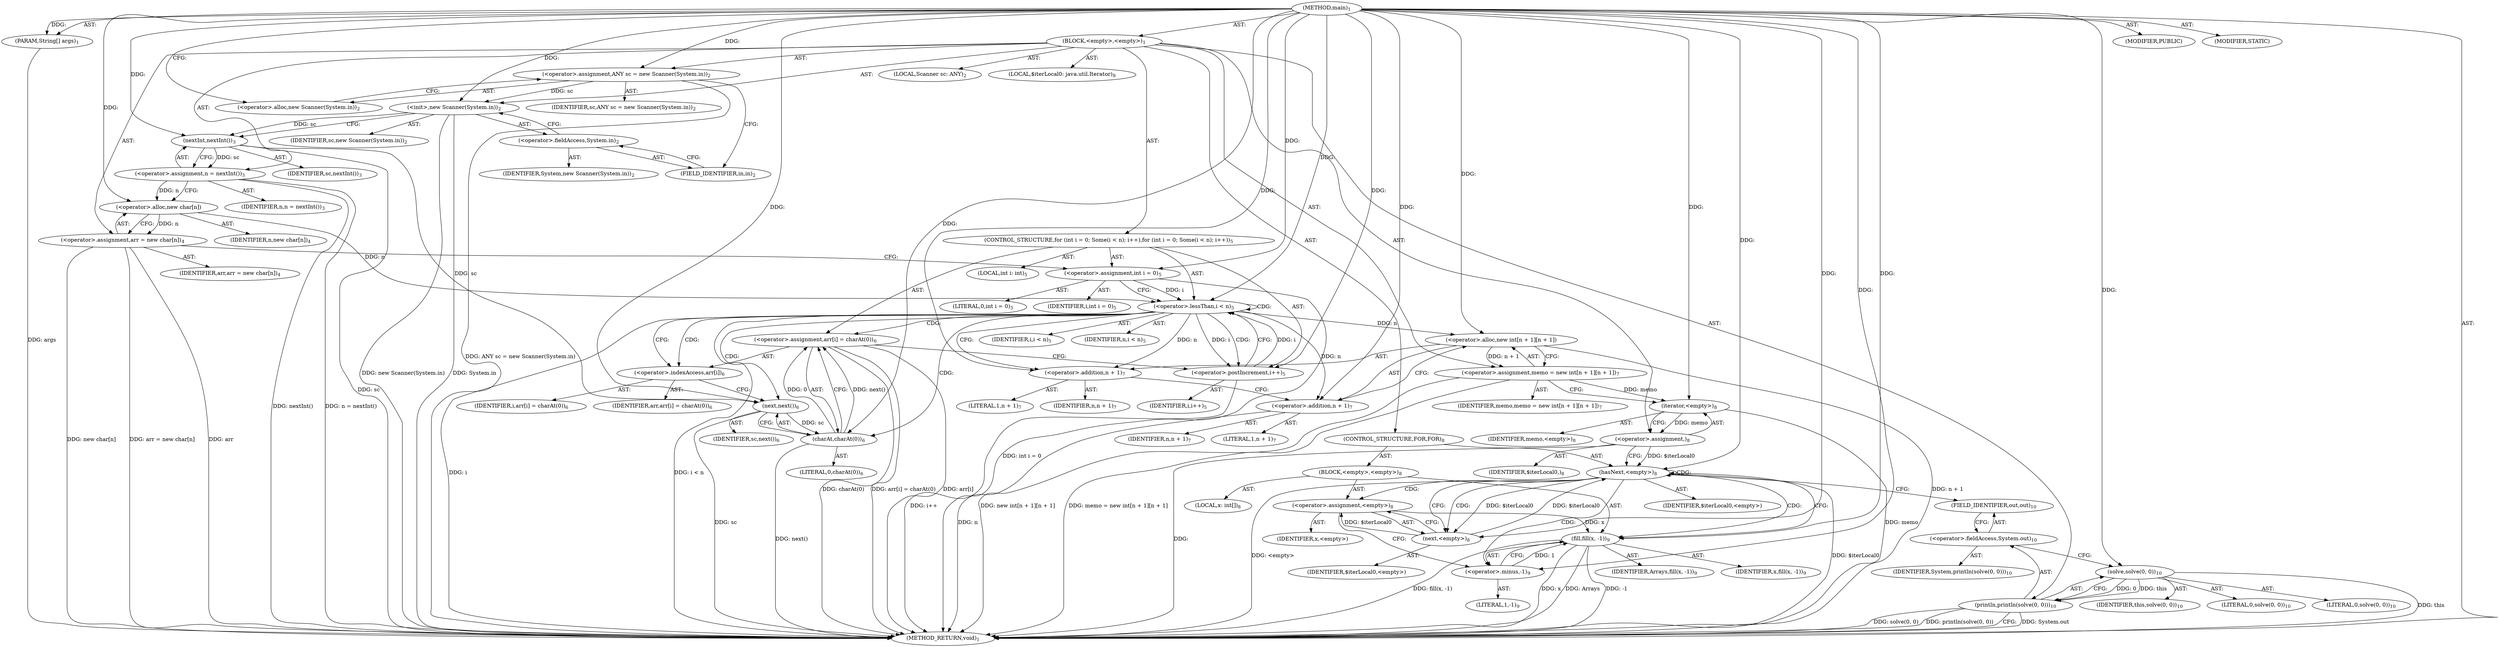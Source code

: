 digraph "main" {  
"19" [label = <(METHOD,main)<SUB>1</SUB>> ]
"20" [label = <(PARAM,String[] args)<SUB>1</SUB>> ]
"21" [label = <(BLOCK,&lt;empty&gt;,&lt;empty&gt;)<SUB>1</SUB>> ]
"4" [label = <(LOCAL,Scanner sc: ANY)<SUB>2</SUB>> ]
"22" [label = <(&lt;operator&gt;.assignment,ANY sc = new Scanner(System.in))<SUB>2</SUB>> ]
"23" [label = <(IDENTIFIER,sc,ANY sc = new Scanner(System.in))<SUB>2</SUB>> ]
"24" [label = <(&lt;operator&gt;.alloc,new Scanner(System.in))<SUB>2</SUB>> ]
"25" [label = <(&lt;init&gt;,new Scanner(System.in))<SUB>2</SUB>> ]
"3" [label = <(IDENTIFIER,sc,new Scanner(System.in))<SUB>2</SUB>> ]
"26" [label = <(&lt;operator&gt;.fieldAccess,System.in)<SUB>2</SUB>> ]
"27" [label = <(IDENTIFIER,System,new Scanner(System.in))<SUB>2</SUB>> ]
"28" [label = <(FIELD_IDENTIFIER,in,in)<SUB>2</SUB>> ]
"29" [label = <(&lt;operator&gt;.assignment,n = nextInt())<SUB>3</SUB>> ]
"30" [label = <(IDENTIFIER,n,n = nextInt())<SUB>3</SUB>> ]
"31" [label = <(nextInt,nextInt())<SUB>3</SUB>> ]
"32" [label = <(IDENTIFIER,sc,nextInt())<SUB>3</SUB>> ]
"33" [label = <(&lt;operator&gt;.assignment,arr = new char[n])<SUB>4</SUB>> ]
"34" [label = <(IDENTIFIER,arr,arr = new char[n])<SUB>4</SUB>> ]
"35" [label = <(&lt;operator&gt;.alloc,new char[n])> ]
"36" [label = <(IDENTIFIER,n,new char[n])<SUB>4</SUB>> ]
"37" [label = <(CONTROL_STRUCTURE,for (int i = 0; Some(i &lt; n); i++),for (int i = 0; Some(i &lt; n); i++))<SUB>5</SUB>> ]
"38" [label = <(LOCAL,int i: int)<SUB>5</SUB>> ]
"39" [label = <(&lt;operator&gt;.assignment,int i = 0)<SUB>5</SUB>> ]
"40" [label = <(IDENTIFIER,i,int i = 0)<SUB>5</SUB>> ]
"41" [label = <(LITERAL,0,int i = 0)<SUB>5</SUB>> ]
"42" [label = <(&lt;operator&gt;.lessThan,i &lt; n)<SUB>5</SUB>> ]
"43" [label = <(IDENTIFIER,i,i &lt; n)<SUB>5</SUB>> ]
"44" [label = <(IDENTIFIER,n,i &lt; n)<SUB>5</SUB>> ]
"45" [label = <(&lt;operator&gt;.postIncrement,i++)<SUB>5</SUB>> ]
"46" [label = <(IDENTIFIER,i,i++)<SUB>5</SUB>> ]
"47" [label = <(&lt;operator&gt;.assignment,arr[i] = charAt(0))<SUB>6</SUB>> ]
"48" [label = <(&lt;operator&gt;.indexAccess,arr[i])<SUB>6</SUB>> ]
"49" [label = <(IDENTIFIER,arr,arr[i] = charAt(0))<SUB>6</SUB>> ]
"50" [label = <(IDENTIFIER,i,arr[i] = charAt(0))<SUB>6</SUB>> ]
"51" [label = <(charAt,charAt(0))<SUB>6</SUB>> ]
"52" [label = <(next,next())<SUB>6</SUB>> ]
"53" [label = <(IDENTIFIER,sc,next())<SUB>6</SUB>> ]
"54" [label = <(LITERAL,0,charAt(0))<SUB>6</SUB>> ]
"55" [label = <(&lt;operator&gt;.assignment,memo = new int[n + 1][n + 1])<SUB>7</SUB>> ]
"56" [label = <(IDENTIFIER,memo,memo = new int[n + 1][n + 1])<SUB>7</SUB>> ]
"57" [label = <(&lt;operator&gt;.alloc,new int[n + 1][n + 1])> ]
"58" [label = <(&lt;operator&gt;.addition,n + 1)<SUB>7</SUB>> ]
"59" [label = <(IDENTIFIER,n,n + 1)<SUB>7</SUB>> ]
"60" [label = <(LITERAL,1,n + 1)<SUB>7</SUB>> ]
"61" [label = <(&lt;operator&gt;.addition,n + 1)<SUB>7</SUB>> ]
"62" [label = <(IDENTIFIER,n,n + 1)<SUB>7</SUB>> ]
"63" [label = <(LITERAL,1,n + 1)<SUB>7</SUB>> ]
"64" [label = <(LOCAL,$iterLocal0: java.util.Iterator)<SUB>8</SUB>> ]
"65" [label = <(&lt;operator&gt;.assignment,)<SUB>8</SUB>> ]
"66" [label = <(IDENTIFIER,$iterLocal0,)<SUB>8</SUB>> ]
"67" [label = <(iterator,&lt;empty&gt;)<SUB>8</SUB>> ]
"68" [label = <(IDENTIFIER,memo,&lt;empty&gt;)<SUB>8</SUB>> ]
"69" [label = <(CONTROL_STRUCTURE,FOR,FOR)<SUB>8</SUB>> ]
"70" [label = <(hasNext,&lt;empty&gt;)<SUB>8</SUB>> ]
"71" [label = <(IDENTIFIER,$iterLocal0,&lt;empty&gt;)> ]
"72" [label = <(BLOCK,&lt;empty&gt;,&lt;empty&gt;)<SUB>8</SUB>> ]
"73" [label = <(LOCAL,x: int[])<SUB>8</SUB>> ]
"74" [label = <(&lt;operator&gt;.assignment,&lt;empty&gt;)<SUB>8</SUB>> ]
"75" [label = <(IDENTIFIER,x,&lt;empty&gt;)> ]
"76" [label = <(next,&lt;empty&gt;)<SUB>8</SUB>> ]
"77" [label = <(IDENTIFIER,$iterLocal0,&lt;empty&gt;)> ]
"78" [label = <(fill,fill(x, -1))<SUB>9</SUB>> ]
"79" [label = <(IDENTIFIER,Arrays,fill(x, -1))<SUB>9</SUB>> ]
"80" [label = <(IDENTIFIER,x,fill(x, -1))<SUB>9</SUB>> ]
"81" [label = <(&lt;operator&gt;.minus,-1)<SUB>9</SUB>> ]
"82" [label = <(LITERAL,1,-1)<SUB>9</SUB>> ]
"83" [label = <(println,println(solve(0, 0)))<SUB>10</SUB>> ]
"84" [label = <(&lt;operator&gt;.fieldAccess,System.out)<SUB>10</SUB>> ]
"85" [label = <(IDENTIFIER,System,println(solve(0, 0)))<SUB>10</SUB>> ]
"86" [label = <(FIELD_IDENTIFIER,out,out)<SUB>10</SUB>> ]
"87" [label = <(solve,solve(0, 0))<SUB>10</SUB>> ]
"88" [label = <(IDENTIFIER,this,solve(0, 0))<SUB>10</SUB>> ]
"89" [label = <(LITERAL,0,solve(0, 0))<SUB>10</SUB>> ]
"90" [label = <(LITERAL,0,solve(0, 0))<SUB>10</SUB>> ]
"91" [label = <(MODIFIER,PUBLIC)> ]
"92" [label = <(MODIFIER,STATIC)> ]
"93" [label = <(METHOD_RETURN,void)<SUB>1</SUB>> ]
  "19" -> "20"  [ label = "AST: "] 
  "19" -> "21"  [ label = "AST: "] 
  "19" -> "91"  [ label = "AST: "] 
  "19" -> "92"  [ label = "AST: "] 
  "19" -> "93"  [ label = "AST: "] 
  "21" -> "4"  [ label = "AST: "] 
  "21" -> "22"  [ label = "AST: "] 
  "21" -> "25"  [ label = "AST: "] 
  "21" -> "29"  [ label = "AST: "] 
  "21" -> "33"  [ label = "AST: "] 
  "21" -> "37"  [ label = "AST: "] 
  "21" -> "55"  [ label = "AST: "] 
  "21" -> "64"  [ label = "AST: "] 
  "21" -> "65"  [ label = "AST: "] 
  "21" -> "69"  [ label = "AST: "] 
  "21" -> "83"  [ label = "AST: "] 
  "22" -> "23"  [ label = "AST: "] 
  "22" -> "24"  [ label = "AST: "] 
  "25" -> "3"  [ label = "AST: "] 
  "25" -> "26"  [ label = "AST: "] 
  "26" -> "27"  [ label = "AST: "] 
  "26" -> "28"  [ label = "AST: "] 
  "29" -> "30"  [ label = "AST: "] 
  "29" -> "31"  [ label = "AST: "] 
  "31" -> "32"  [ label = "AST: "] 
  "33" -> "34"  [ label = "AST: "] 
  "33" -> "35"  [ label = "AST: "] 
  "35" -> "36"  [ label = "AST: "] 
  "37" -> "38"  [ label = "AST: "] 
  "37" -> "39"  [ label = "AST: "] 
  "37" -> "42"  [ label = "AST: "] 
  "37" -> "45"  [ label = "AST: "] 
  "37" -> "47"  [ label = "AST: "] 
  "39" -> "40"  [ label = "AST: "] 
  "39" -> "41"  [ label = "AST: "] 
  "42" -> "43"  [ label = "AST: "] 
  "42" -> "44"  [ label = "AST: "] 
  "45" -> "46"  [ label = "AST: "] 
  "47" -> "48"  [ label = "AST: "] 
  "47" -> "51"  [ label = "AST: "] 
  "48" -> "49"  [ label = "AST: "] 
  "48" -> "50"  [ label = "AST: "] 
  "51" -> "52"  [ label = "AST: "] 
  "51" -> "54"  [ label = "AST: "] 
  "52" -> "53"  [ label = "AST: "] 
  "55" -> "56"  [ label = "AST: "] 
  "55" -> "57"  [ label = "AST: "] 
  "57" -> "58"  [ label = "AST: "] 
  "57" -> "61"  [ label = "AST: "] 
  "58" -> "59"  [ label = "AST: "] 
  "58" -> "60"  [ label = "AST: "] 
  "61" -> "62"  [ label = "AST: "] 
  "61" -> "63"  [ label = "AST: "] 
  "65" -> "66"  [ label = "AST: "] 
  "65" -> "67"  [ label = "AST: "] 
  "67" -> "68"  [ label = "AST: "] 
  "69" -> "70"  [ label = "AST: "] 
  "69" -> "72"  [ label = "AST: "] 
  "70" -> "71"  [ label = "AST: "] 
  "72" -> "73"  [ label = "AST: "] 
  "72" -> "74"  [ label = "AST: "] 
  "72" -> "78"  [ label = "AST: "] 
  "74" -> "75"  [ label = "AST: "] 
  "74" -> "76"  [ label = "AST: "] 
  "76" -> "77"  [ label = "AST: "] 
  "78" -> "79"  [ label = "AST: "] 
  "78" -> "80"  [ label = "AST: "] 
  "78" -> "81"  [ label = "AST: "] 
  "81" -> "82"  [ label = "AST: "] 
  "83" -> "84"  [ label = "AST: "] 
  "83" -> "87"  [ label = "AST: "] 
  "84" -> "85"  [ label = "AST: "] 
  "84" -> "86"  [ label = "AST: "] 
  "87" -> "88"  [ label = "AST: "] 
  "87" -> "89"  [ label = "AST: "] 
  "87" -> "90"  [ label = "AST: "] 
  "22" -> "28"  [ label = "CFG: "] 
  "25" -> "31"  [ label = "CFG: "] 
  "29" -> "35"  [ label = "CFG: "] 
  "33" -> "39"  [ label = "CFG: "] 
  "55" -> "67"  [ label = "CFG: "] 
  "65" -> "70"  [ label = "CFG: "] 
  "83" -> "93"  [ label = "CFG: "] 
  "24" -> "22"  [ label = "CFG: "] 
  "26" -> "25"  [ label = "CFG: "] 
  "31" -> "29"  [ label = "CFG: "] 
  "35" -> "33"  [ label = "CFG: "] 
  "39" -> "42"  [ label = "CFG: "] 
  "42" -> "48"  [ label = "CFG: "] 
  "42" -> "58"  [ label = "CFG: "] 
  "45" -> "42"  [ label = "CFG: "] 
  "47" -> "45"  [ label = "CFG: "] 
  "57" -> "55"  [ label = "CFG: "] 
  "67" -> "65"  [ label = "CFG: "] 
  "70" -> "76"  [ label = "CFG: "] 
  "70" -> "86"  [ label = "CFG: "] 
  "84" -> "87"  [ label = "CFG: "] 
  "87" -> "83"  [ label = "CFG: "] 
  "28" -> "26"  [ label = "CFG: "] 
  "48" -> "52"  [ label = "CFG: "] 
  "51" -> "47"  [ label = "CFG: "] 
  "58" -> "61"  [ label = "CFG: "] 
  "61" -> "57"  [ label = "CFG: "] 
  "74" -> "81"  [ label = "CFG: "] 
  "78" -> "70"  [ label = "CFG: "] 
  "86" -> "84"  [ label = "CFG: "] 
  "52" -> "51"  [ label = "CFG: "] 
  "76" -> "74"  [ label = "CFG: "] 
  "81" -> "78"  [ label = "CFG: "] 
  "19" -> "24"  [ label = "CFG: "] 
  "20" -> "93"  [ label = "DDG: args"] 
  "22" -> "93"  [ label = "DDG: ANY sc = new Scanner(System.in)"] 
  "25" -> "93"  [ label = "DDG: System.in"] 
  "25" -> "93"  [ label = "DDG: new Scanner(System.in)"] 
  "31" -> "93"  [ label = "DDG: sc"] 
  "29" -> "93"  [ label = "DDG: nextInt()"] 
  "29" -> "93"  [ label = "DDG: n = nextInt()"] 
  "33" -> "93"  [ label = "DDG: arr"] 
  "33" -> "93"  [ label = "DDG: new char[n]"] 
  "33" -> "93"  [ label = "DDG: arr = new char[n]"] 
  "39" -> "93"  [ label = "DDG: int i = 0"] 
  "42" -> "93"  [ label = "DDG: i"] 
  "42" -> "93"  [ label = "DDG: i &lt; n"] 
  "57" -> "93"  [ label = "DDG: n + 1"] 
  "61" -> "93"  [ label = "DDG: n"] 
  "55" -> "93"  [ label = "DDG: new int[n + 1][n + 1]"] 
  "55" -> "93"  [ label = "DDG: memo = new int[n + 1][n + 1]"] 
  "67" -> "93"  [ label = "DDG: memo"] 
  "65" -> "93"  [ label = "DDG: "] 
  "70" -> "93"  [ label = "DDG: $iterLocal0"] 
  "70" -> "93"  [ label = "DDG: &lt;empty&gt;"] 
  "83" -> "93"  [ label = "DDG: System.out"] 
  "83" -> "93"  [ label = "DDG: solve(0, 0)"] 
  "83" -> "93"  [ label = "DDG: println(solve(0, 0))"] 
  "78" -> "93"  [ label = "DDG: x"] 
  "78" -> "93"  [ label = "DDG: -1"] 
  "78" -> "93"  [ label = "DDG: fill(x, -1)"] 
  "47" -> "93"  [ label = "DDG: arr[i]"] 
  "52" -> "93"  [ label = "DDG: sc"] 
  "51" -> "93"  [ label = "DDG: next()"] 
  "47" -> "93"  [ label = "DDG: charAt(0)"] 
  "47" -> "93"  [ label = "DDG: arr[i] = charAt(0)"] 
  "45" -> "93"  [ label = "DDG: i++"] 
  "78" -> "93"  [ label = "DDG: Arrays"] 
  "87" -> "93"  [ label = "DDG: this"] 
  "19" -> "20"  [ label = "DDG: "] 
  "19" -> "22"  [ label = "DDG: "] 
  "31" -> "29"  [ label = "DDG: sc"] 
  "35" -> "33"  [ label = "DDG: n"] 
  "57" -> "55"  [ label = "DDG: n + 1"] 
  "67" -> "65"  [ label = "DDG: memo"] 
  "22" -> "25"  [ label = "DDG: sc"] 
  "19" -> "25"  [ label = "DDG: "] 
  "19" -> "39"  [ label = "DDG: "] 
  "51" -> "47"  [ label = "DDG: next()"] 
  "51" -> "47"  [ label = "DDG: 0"] 
  "87" -> "83"  [ label = "DDG: this"] 
  "87" -> "83"  [ label = "DDG: 0"] 
  "25" -> "31"  [ label = "DDG: sc"] 
  "19" -> "31"  [ label = "DDG: "] 
  "29" -> "35"  [ label = "DDG: n"] 
  "19" -> "35"  [ label = "DDG: "] 
  "39" -> "42"  [ label = "DDG: i"] 
  "45" -> "42"  [ label = "DDG: i"] 
  "19" -> "42"  [ label = "DDG: "] 
  "35" -> "42"  [ label = "DDG: n"] 
  "42" -> "45"  [ label = "DDG: i"] 
  "19" -> "45"  [ label = "DDG: "] 
  "42" -> "57"  [ label = "DDG: n"] 
  "19" -> "57"  [ label = "DDG: "] 
  "55" -> "67"  [ label = "DDG: memo"] 
  "19" -> "67"  [ label = "DDG: "] 
  "65" -> "70"  [ label = "DDG: $iterLocal0"] 
  "76" -> "70"  [ label = "DDG: $iterLocal0"] 
  "19" -> "70"  [ label = "DDG: "] 
  "76" -> "74"  [ label = "DDG: $iterLocal0"] 
  "19" -> "87"  [ label = "DDG: "] 
  "52" -> "51"  [ label = "DDG: sc"] 
  "19" -> "51"  [ label = "DDG: "] 
  "42" -> "58"  [ label = "DDG: n"] 
  "19" -> "58"  [ label = "DDG: "] 
  "19" -> "61"  [ label = "DDG: "] 
  "42" -> "61"  [ label = "DDG: n"] 
  "19" -> "78"  [ label = "DDG: "] 
  "74" -> "78"  [ label = "DDG: x"] 
  "81" -> "78"  [ label = "DDG: 1"] 
  "31" -> "52"  [ label = "DDG: sc"] 
  "19" -> "52"  [ label = "DDG: "] 
  "70" -> "76"  [ label = "DDG: $iterLocal0"] 
  "19" -> "76"  [ label = "DDG: "] 
  "19" -> "81"  [ label = "DDG: "] 
  "42" -> "47"  [ label = "CDG: "] 
  "42" -> "48"  [ label = "CDG: "] 
  "42" -> "42"  [ label = "CDG: "] 
  "42" -> "51"  [ label = "CDG: "] 
  "42" -> "52"  [ label = "CDG: "] 
  "42" -> "45"  [ label = "CDG: "] 
  "70" -> "81"  [ label = "CDG: "] 
  "70" -> "70"  [ label = "CDG: "] 
  "70" -> "74"  [ label = "CDG: "] 
  "70" -> "76"  [ label = "CDG: "] 
  "70" -> "78"  [ label = "CDG: "] 
}
